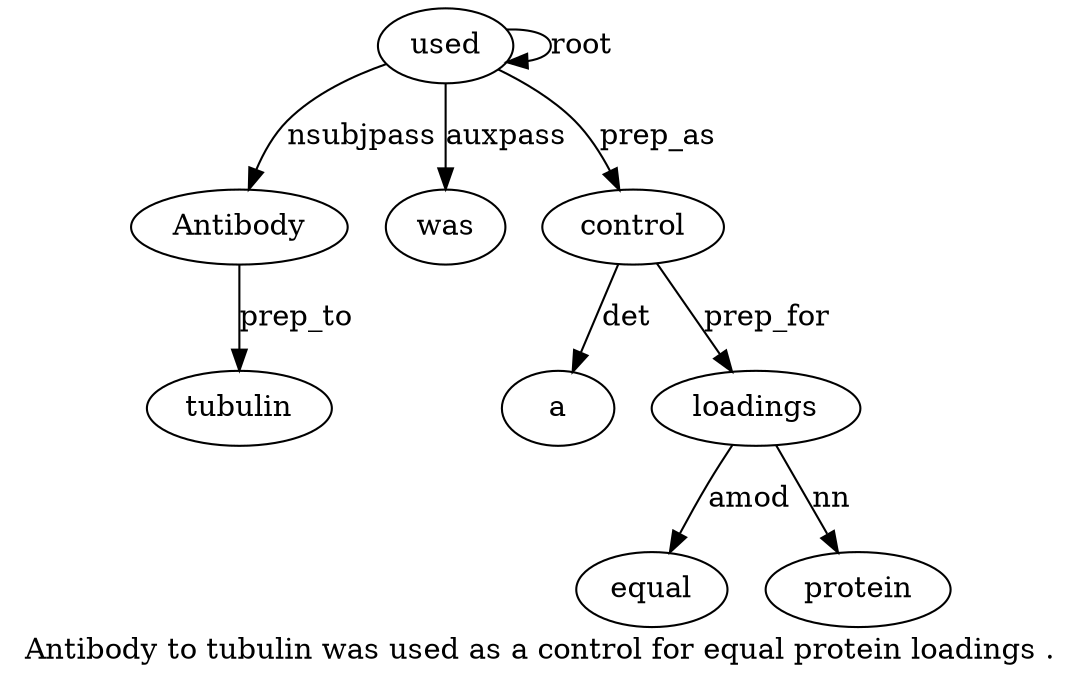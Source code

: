 digraph "Antibody to tubulin was used as a control for equal protein loadings ." {
label="Antibody to tubulin was used as a control for equal protein loadings .";
used5 [style=filled, fillcolor=white, label=used];
Antibody1 [style=filled, fillcolor=white, label=Antibody];
used5 -> Antibody1  [label=nsubjpass];
tubulin3 [style=filled, fillcolor=white, label=tubulin];
Antibody1 -> tubulin3  [label=prep_to];
was4 [style=filled, fillcolor=white, label=was];
used5 -> was4  [label=auxpass];
used5 -> used5  [label=root];
control8 [style=filled, fillcolor=white, label=control];
a7 [style=filled, fillcolor=white, label=a];
control8 -> a7  [label=det];
used5 -> control8  [label=prep_as];
loadings12 [style=filled, fillcolor=white, label=loadings];
equal10 [style=filled, fillcolor=white, label=equal];
loadings12 -> equal10  [label=amod];
protein11 [style=filled, fillcolor=white, label=protein];
loadings12 -> protein11  [label=nn];
control8 -> loadings12  [label=prep_for];
}
